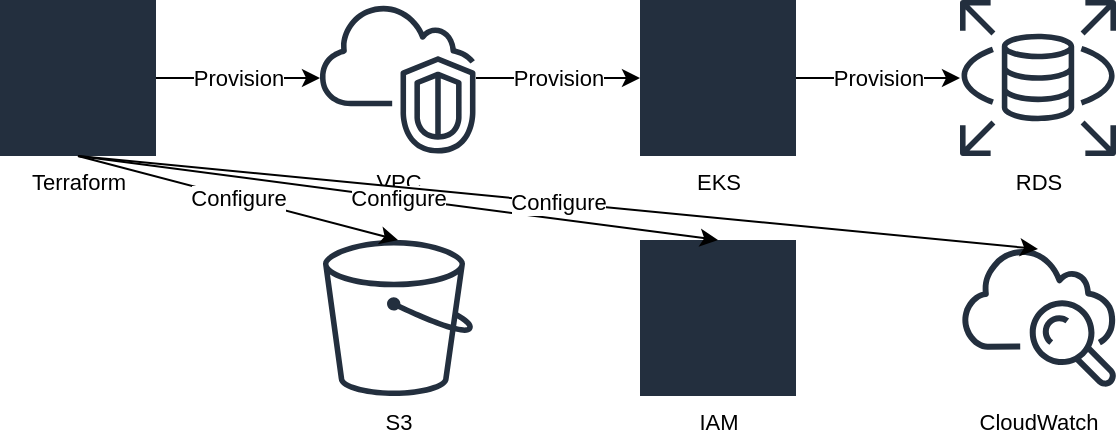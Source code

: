 <?xml version="1.0" encoding="UTF-8"?>
<mxfile version="21.7.5" type="device">
  <diagram id="iac-diagram" name="FarmTech Infrastructure as Code">
    <mxGraphModel dx="1422" dy="762" grid="1" gridSize="10" guides="1" tooltips="1" connect="1" arrows="1" fold="1" page="1" pageScale="1" pageWidth="1169" pageHeight="827" math="0" shadow="0">
      <root>
        <mxCell id="0"/>
        <mxCell id="1" parent="0"/>
        
        <!-- Terraform -->
        <mxCell id="terraform" value="Terraform" style="shape=mxgraph.aws4.terraform;html=1;dashed=0;fillColor=#232F3E;strokeColor=none;verticalLabelPosition=bottom;verticalAlign=top;align=center;html=1;fontSize=11;fontStyle=0;aspect=fixed;pointerEvents=1;" vertex="1" parent="1">
          <mxGeometry x="40" y="40" width="78" height="78" as="geometry"/>
        </mxCell>
        
        <!-- VPC -->
        <mxCell id="vpc" value="VPC" style="shape=mxgraph.aws4.vpc;html=1;dashed=0;fillColor=#232F3E;strokeColor=none;verticalLabelPosition=bottom;verticalAlign=top;align=center;html=1;fontSize=11;fontStyle=0;aspect=fixed;pointerEvents=1;" vertex="1" parent="1">
          <mxGeometry x="200" y="40" width="78" height="78" as="geometry"/>
        </mxCell>
        
        <!-- EKS -->
        <mxCell id="eks" value="EKS" style="shape=mxgraph.aws4.elastic_kubernetes_service;html=1;dashed=0;fillColor=#232F3E;strokeColor=none;verticalLabelPosition=bottom;verticalAlign=top;align=center;html=1;fontSize=11;fontStyle=0;aspect=fixed;pointerEvents=1;" vertex="1" parent="1">
          <mxGeometry x="360" y="40" width="78" height="78" as="geometry"/>
        </mxCell>
        
        <!-- RDS -->
        <mxCell id="rds" value="RDS" style="shape=mxgraph.aws4.rds;html=1;dashed=0;fillColor=#232F3E;strokeColor=none;verticalLabelPosition=bottom;verticalAlign=top;align=center;html=1;fontSize=11;fontStyle=0;aspect=fixed;pointerEvents=1;" vertex="1" parent="1">
          <mxGeometry x="520" y="40" width="78" height="78" as="geometry"/>
        </mxCell>
        
        <!-- S3 -->
        <mxCell id="s3" value="S3" style="shape=mxgraph.aws4.s3;html=1;dashed=0;fillColor=#232F3E;strokeColor=none;verticalLabelPosition=bottom;verticalAlign=top;align=center;html=1;fontSize=11;fontStyle=0;aspect=fixed;pointerEvents=1;" vertex="1" parent="1">
          <mxGeometry x="200" y="160" width="78" height="78" as="geometry"/>
        </mxCell>
        
        <!-- IAM -->
        <mxCell id="iam" value="IAM" style="shape=mxgraph.aws4.iam;html=1;dashed=0;fillColor=#232F3E;strokeColor=none;verticalLabelPosition=bottom;verticalAlign=top;align=center;html=1;fontSize=11;fontStyle=0;aspect=fixed;pointerEvents=1;" vertex="1" parent="1">
          <mxGeometry x="360" y="160" width="78" height="78" as="geometry"/>
        </mxCell>
        
        <!-- CloudWatch -->
        <mxCell id="cloudwatch" value="CloudWatch" style="shape=mxgraph.aws4.cloudwatch;html=1;dashed=0;fillColor=#232F3E;strokeColor=none;verticalLabelPosition=bottom;verticalAlign=top;align=center;html=1;fontSize=11;fontStyle=0;aspect=fixed;pointerEvents=1;" vertex="1" parent="1">
          <mxGeometry x="520" y="160" width="78" height="78" as="geometry"/>
        </mxCell>
        
        <!-- Connections -->
        <mxCell id="conn1" value="Provision" style="endArrow=classic;html=1;exitX=1;exitY=0.5;exitDx=0;exitDy=0;entryX=0;entryY=0.5;entryDx=0;entryDy=0;" edge="1" parent="1" source="terraform" target="vpc">
          <mxGeometry width="50" height="50" relative="1" as="geometry"/>
        </mxCell>
        
        <mxCell id="conn2" value="Provision" style="endArrow=classic;html=1;exitX=1;exitY=0.5;exitDx=0;exitDy=0;entryX=0;entryY=0.5;entryDx=0;entryDy=0;" edge="1" parent="1" source="vpc" target="eks">
          <mxGeometry width="50" height="50" relative="1" as="geometry"/>
        </mxCell>
        
        <mxCell id="conn3" value="Provision" style="endArrow=classic;html=1;exitX=1;exitY=0.5;exitDx=0;exitDy=0;entryX=0;entryY=0.5;entryDx=0;entryDy=0;" edge="1" parent="1" source="eks" target="rds">
          <mxGeometry width="50" height="50" relative="1" as="geometry"/>
        </mxCell>
        
        <mxCell id="conn4" value="Configure" style="endArrow=classic;html=1;exitX=0.5;exitY=1;exitDx=0;exitDy=0;entryX=0.5;entryY=0;entryDx=0;entryDy=0;" edge="1" parent="1" source="terraform" target="s3">
          <mxGeometry width="50" height="50" relative="1" as="geometry"/>
        </mxCell>
        
        <mxCell id="conn5" value="Configure" style="endArrow=classic;html=1;exitX=0.5;exitY=1;exitDx=0;exitDy=0;entryX=0.5;entryY=0;entryDx=0;entryDy=0;" edge="1" parent="1" source="terraform" target="iam">
          <mxGeometry width="50" height="50" relative="1" as="geometry"/>
        </mxCell>
        
        <mxCell id="conn6" value="Configure" style="endArrow=classic;html=1;exitX=0.5;exitY=1;exitDx=0;exitDy=0;entryX=0.5;entryY=0;entryDx=0;entryDy=0;" edge="1" parent="1" source="terraform" target="cloudwatch">
          <mxGeometry width="50" height="50" relative="1" as="geometry"/>
        </mxCell>
        
      </root>
    </mxGraphModel>
  </diagram>
</mxfile> 